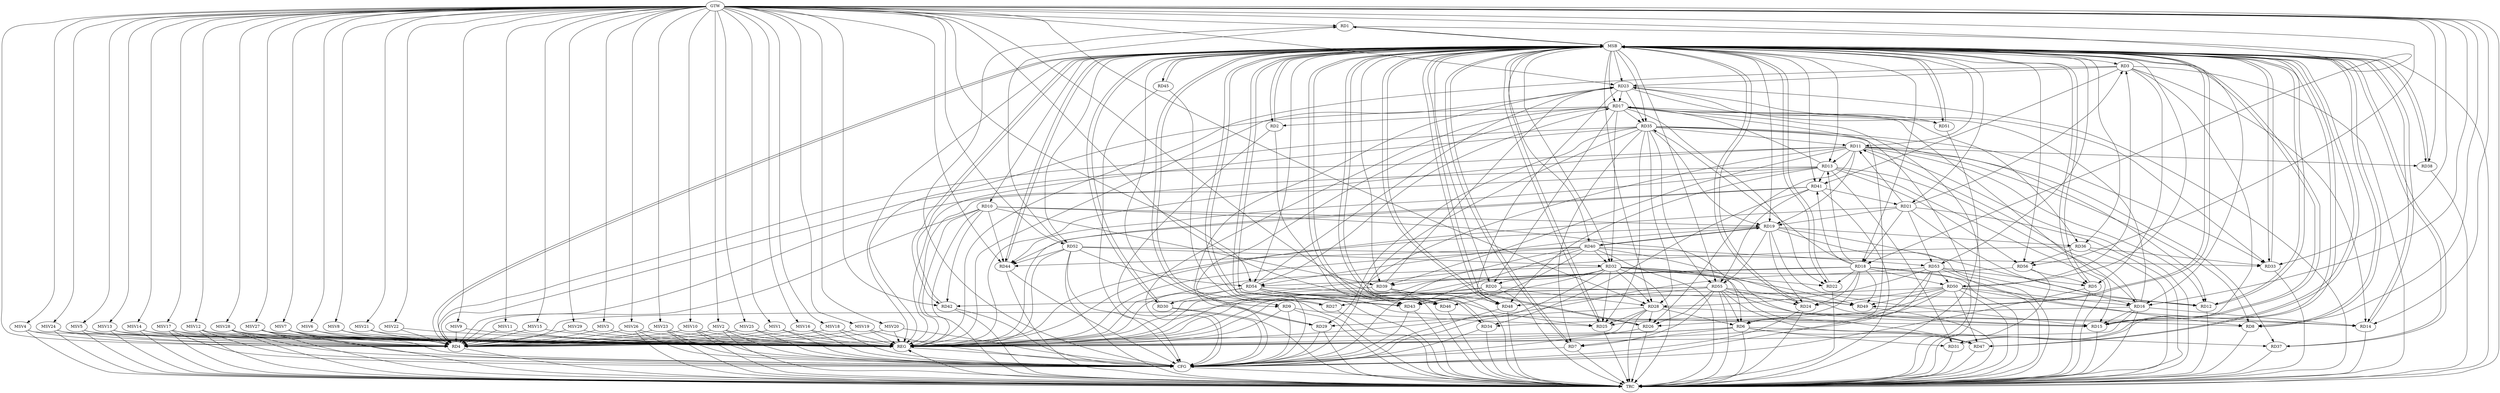 strict digraph G {
  RD1 [ label="RD1" ];
  RD2 [ label="RD2" ];
  RD3 [ label="RD3" ];
  RD4 [ label="RD4" ];
  RD5 [ label="RD5" ];
  RD6 [ label="RD6" ];
  RD7 [ label="RD7" ];
  RD8 [ label="RD8" ];
  RD9 [ label="RD9" ];
  RD10 [ label="RD10" ];
  RD11 [ label="RD11" ];
  RD12 [ label="RD12" ];
  RD13 [ label="RD13" ];
  RD14 [ label="RD14" ];
  RD15 [ label="RD15" ];
  RD16 [ label="RD16" ];
  RD17 [ label="RD17" ];
  RD18 [ label="RD18" ];
  RD19 [ label="RD19" ];
  RD20 [ label="RD20" ];
  RD21 [ label="RD21" ];
  RD22 [ label="RD22" ];
  RD23 [ label="RD23" ];
  RD24 [ label="RD24" ];
  RD25 [ label="RD25" ];
  RD26 [ label="RD26" ];
  RD27 [ label="RD27" ];
  RD28 [ label="RD28" ];
  RD29 [ label="RD29" ];
  RD30 [ label="RD30" ];
  RD31 [ label="RD31" ];
  RD32 [ label="RD32" ];
  RD33 [ label="RD33" ];
  RD34 [ label="RD34" ];
  RD35 [ label="RD35" ];
  RD36 [ label="RD36" ];
  RD37 [ label="RD37" ];
  RD38 [ label="RD38" ];
  RD39 [ label="RD39" ];
  RD40 [ label="RD40" ];
  RD41 [ label="RD41" ];
  RD42 [ label="RD42" ];
  RD43 [ label="RD43" ];
  RD44 [ label="RD44" ];
  RD45 [ label="RD45" ];
  RD46 [ label="RD46" ];
  RD47 [ label="RD47" ];
  RD48 [ label="RD48" ];
  RD49 [ label="RD49" ];
  RD50 [ label="RD50" ];
  RD51 [ label="RD51" ];
  RD52 [ label="RD52" ];
  RD53 [ label="RD53" ];
  RD54 [ label="RD54" ];
  RD55 [ label="RD55" ];
  RD56 [ label="RD56" ];
  GTW [ label="GTW" ];
  REG [ label="REG" ];
  MSB [ label="MSB" ];
  CFG [ label="CFG" ];
  TRC [ label="TRC" ];
  MSV1 [ label="MSV1" ];
  MSV2 [ label="MSV2" ];
  MSV3 [ label="MSV3" ];
  MSV4 [ label="MSV4" ];
  MSV5 [ label="MSV5" ];
  MSV6 [ label="MSV6" ];
  MSV7 [ label="MSV7" ];
  MSV8 [ label="MSV8" ];
  MSV9 [ label="MSV9" ];
  MSV10 [ label="MSV10" ];
  MSV11 [ label="MSV11" ];
  MSV12 [ label="MSV12" ];
  MSV13 [ label="MSV13" ];
  MSV14 [ label="MSV14" ];
  MSV15 [ label="MSV15" ];
  MSV16 [ label="MSV16" ];
  MSV17 [ label="MSV17" ];
  MSV18 [ label="MSV18" ];
  MSV19 [ label="MSV19" ];
  MSV20 [ label="MSV20" ];
  MSV21 [ label="MSV21" ];
  MSV22 [ label="MSV22" ];
  MSV23 [ label="MSV23" ];
  MSV24 [ label="MSV24" ];
  MSV25 [ label="MSV25" ];
  MSV26 [ label="MSV26" ];
  MSV27 [ label="MSV27" ];
  MSV28 [ label="MSV28" ];
  MSV29 [ label="MSV29" ];
  RD52 -> RD1;
  RD17 -> RD2;
  RD3 -> RD5;
  RD3 -> RD14;
  RD3 -> RD15;
  RD21 -> RD3;
  RD3 -> RD23;
  RD3 -> RD41;
  RD50 -> RD3;
  RD6 -> RD4;
  RD10 -> RD4;
  RD11 -> RD4;
  RD13 -> RD4;
  RD35 -> RD4;
  RD55 -> RD4;
  RD53 -> RD5;
  RD56 -> RD5;
  RD6 -> RD7;
  RD10 -> RD6;
  RD17 -> RD6;
  RD28 -> RD6;
  RD6 -> RD31;
  RD6 -> RD37;
  RD6 -> RD47;
  RD53 -> RD6;
  RD55 -> RD6;
  RD35 -> RD7;
  RD55 -> RD7;
  RD11 -> RD8;
  RD18 -> RD8;
  RD28 -> RD8;
  RD17 -> RD9;
  RD9 -> RD25;
  RD10 -> RD19;
  RD10 -> RD39;
  RD10 -> RD42;
  RD10 -> RD44;
  RD11 -> RD12;
  RD11 -> RD13;
  RD16 -> RD11;
  RD11 -> RD19;
  RD21 -> RD11;
  RD11 -> RD26;
  RD35 -> RD11;
  RD11 -> RD37;
  RD11 -> RD38;
  RD11 -> RD39;
  RD19 -> RD12;
  RD20 -> RD12;
  RD35 -> RD12;
  RD53 -> RD12;
  RD13 -> RD16;
  RD13 -> RD17;
  RD18 -> RD13;
  RD13 -> RD31;
  RD13 -> RD41;
  RD13 -> RD44;
  RD13 -> RD48;
  RD13 -> RD56;
  RD16 -> RD14;
  RD50 -> RD14;
  RD55 -> RD14;
  RD16 -> RD15;
  RD17 -> RD15;
  RD19 -> RD15;
  RD32 -> RD15;
  RD40 -> RD15;
  RD54 -> RD15;
  RD21 -> RD16;
  RD16 -> RD23;
  RD16 -> RD34;
  RD50 -> RD16;
  RD17 -> RD20;
  RD17 -> RD22;
  RD23 -> RD17;
  RD17 -> RD32;
  RD17 -> RD35;
  RD17 -> RD36;
  RD17 -> RD51;
  RD54 -> RD17;
  RD21 -> RD18;
  RD18 -> RD22;
  RD18 -> RD24;
  RD18 -> RD25;
  RD18 -> RD35;
  RD18 -> RD41;
  RD18 -> RD49;
  RD18 -> RD50;
  RD18 -> RD54;
  RD21 -> RD19;
  RD19 -> RD24;
  RD35 -> RD19;
  RD19 -> RD36;
  RD19 -> RD40;
  RD40 -> RD19;
  RD19 -> RD54;
  RD19 -> RD55;
  RD20 -> RD27;
  RD20 -> RD28;
  RD32 -> RD20;
  RD20 -> RD43;
  RD41 -> RD21;
  RD21 -> RD53;
  RD32 -> RD22;
  RD23 -> RD33;
  RD23 -> RD35;
  RD39 -> RD23;
  RD23 -> RD48;
  RD23 -> RD51;
  RD54 -> RD23;
  RD50 -> RD24;
  RD55 -> RD24;
  RD28 -> RD25;
  RD32 -> RD25;
  RD35 -> RD25;
  RD28 -> RD26;
  RD50 -> RD26;
  RD55 -> RD26;
  RD28 -> RD29;
  RD32 -> RD28;
  RD35 -> RD28;
  RD53 -> RD28;
  RD35 -> RD29;
  RD54 -> RD30;
  RD32 -> RD39;
  RD40 -> RD32;
  RD32 -> RD43;
  RD32 -> RD47;
  RD32 -> RD49;
  RD52 -> RD32;
  RD35 -> RD33;
  RD36 -> RD33;
  RD52 -> RD33;
  RD41 -> RD34;
  RD35 -> RD43;
  RD35 -> RD55;
  RD36 -> RD56;
  RD39 -> RD46;
  RD39 -> RD48;
  RD40 -> RD43;
  RD40 -> RD44;
  RD40 -> RD46;
  RD40 -> RD53;
  RD41 -> RD44;
  RD41 -> RD55;
  RD50 -> RD42;
  RD54 -> RD43;
  RD52 -> RD44;
  RD50 -> RD47;
  RD55 -> RD47;
  RD55 -> RD48;
  RD50 -> RD49;
  RD54 -> RD49;
  RD55 -> RD49;
  RD53 -> RD50;
  RD52 -> RD54;
  GTW -> RD44;
  GTW -> RD38;
  GTW -> RD42;
  GTW -> RD23;
  GTW -> RD18;
  GTW -> RD16;
  GTW -> RD28;
  GTW -> RD56;
  GTW -> RD52;
  GTW -> RD4;
  GTW -> RD8;
  GTW -> RD1;
  GTW -> RD33;
  GTW -> RD46;
  GTW -> RD14;
  GTW -> RD25;
  GTW -> RD54;
  RD3 -> REG;
  RD6 -> REG;
  RD9 -> REG;
  RD10 -> REG;
  RD11 -> REG;
  RD13 -> REG;
  RD16 -> REG;
  RD17 -> REG;
  RD18 -> REG;
  RD19 -> REG;
  RD20 -> REG;
  RD21 -> REG;
  RD23 -> REG;
  RD28 -> REG;
  RD32 -> REG;
  RD35 -> REG;
  RD36 -> REG;
  RD39 -> REG;
  RD40 -> REG;
  RD41 -> REG;
  RD50 -> REG;
  RD52 -> REG;
  RD53 -> REG;
  RD54 -> REG;
  RD55 -> REG;
  RD56 -> REG;
  RD1 -> MSB;
  MSB -> RD12;
  MSB -> RD14;
  MSB -> RD29;
  MSB -> RD42;
  MSB -> RD44;
  MSB -> REG;
  RD2 -> MSB;
  MSB -> RD4;
  MSB -> RD7;
  MSB -> RD13;
  MSB -> RD28;
  MSB -> RD33;
  MSB -> RD41;
  MSB -> RD47;
  RD4 -> MSB;
  MSB -> RD9;
  MSB -> RD16;
  MSB -> RD18;
  MSB -> RD51;
  MSB -> RD52;
  RD5 -> MSB;
  MSB -> RD1;
  MSB -> RD11;
  MSB -> RD30;
  RD7 -> MSB;
  MSB -> RD8;
  MSB -> RD24;
  RD8 -> MSB;
  MSB -> RD20;
  MSB -> RD36;
  MSB -> RD46;
  RD12 -> MSB;
  MSB -> RD15;
  MSB -> RD21;
  MSB -> RD23;
  MSB -> RD25;
  MSB -> RD34;
  RD14 -> MSB;
  MSB -> RD2;
  MSB -> RD10;
  RD15 -> MSB;
  MSB -> RD17;
  MSB -> RD26;
  MSB -> RD55;
  RD22 -> MSB;
  MSB -> RD3;
  MSB -> RD27;
  RD24 -> MSB;
  MSB -> RD31;
  RD25 -> MSB;
  MSB -> RD32;
  MSB -> RD39;
  MSB -> RD49;
  RD26 -> MSB;
  MSB -> RD45;
  MSB -> RD50;
  RD27 -> MSB;
  RD29 -> MSB;
  MSB -> RD5;
  MSB -> RD22;
  RD30 -> MSB;
  MSB -> RD35;
  MSB -> RD43;
  RD31 -> MSB;
  MSB -> RD53;
  MSB -> RD54;
  RD33 -> MSB;
  MSB -> RD37;
  RD34 -> MSB;
  MSB -> RD38;
  RD37 -> MSB;
  RD38 -> MSB;
  MSB -> RD48;
  MSB -> RD56;
  RD42 -> MSB;
  RD43 -> MSB;
  RD44 -> MSB;
  RD45 -> MSB;
  MSB -> RD19;
  RD46 -> MSB;
  RD47 -> MSB;
  RD48 -> MSB;
  MSB -> RD40;
  RD49 -> MSB;
  RD51 -> MSB;
  RD1 -> CFG;
  RD11 -> CFG;
  RD42 -> CFG;
  RD24 -> CFG;
  RD2 -> CFG;
  RD17 -> CFG;
  RD40 -> CFG;
  RD48 -> CFG;
  RD43 -> CFG;
  RD23 -> CFG;
  RD45 -> CFG;
  RD52 -> CFG;
  RD54 -> CFG;
  RD9 -> CFG;
  RD32 -> CFG;
  RD34 -> CFG;
  RD5 -> CFG;
  RD53 -> CFG;
  RD29 -> CFG;
  RD30 -> CFG;
  RD26 -> CFG;
  RD44 -> CFG;
  RD7 -> CFG;
  REG -> CFG;
  RD1 -> TRC;
  RD2 -> TRC;
  RD3 -> TRC;
  RD4 -> TRC;
  RD5 -> TRC;
  RD6 -> TRC;
  RD7 -> TRC;
  RD8 -> TRC;
  RD9 -> TRC;
  RD10 -> TRC;
  RD11 -> TRC;
  RD12 -> TRC;
  RD13 -> TRC;
  RD14 -> TRC;
  RD15 -> TRC;
  RD16 -> TRC;
  RD17 -> TRC;
  RD18 -> TRC;
  RD19 -> TRC;
  RD20 -> TRC;
  RD21 -> TRC;
  RD22 -> TRC;
  RD23 -> TRC;
  RD24 -> TRC;
  RD25 -> TRC;
  RD26 -> TRC;
  RD27 -> TRC;
  RD28 -> TRC;
  RD29 -> TRC;
  RD30 -> TRC;
  RD31 -> TRC;
  RD32 -> TRC;
  RD33 -> TRC;
  RD34 -> TRC;
  RD35 -> TRC;
  RD36 -> TRC;
  RD37 -> TRC;
  RD38 -> TRC;
  RD39 -> TRC;
  RD40 -> TRC;
  RD41 -> TRC;
  RD42 -> TRC;
  RD43 -> TRC;
  RD44 -> TRC;
  RD45 -> TRC;
  RD46 -> TRC;
  RD47 -> TRC;
  RD48 -> TRC;
  RD49 -> TRC;
  RD50 -> TRC;
  RD51 -> TRC;
  RD52 -> TRC;
  RD53 -> TRC;
  RD54 -> TRC;
  RD55 -> TRC;
  RD56 -> TRC;
  GTW -> TRC;
  CFG -> TRC;
  TRC -> REG;
  MSV1 -> RD4;
  MSV2 -> RD4;
  MSV3 -> RD4;
  MSV4 -> RD4;
  MSV5 -> RD4;
  GTW -> MSV1;
  MSV1 -> REG;
  MSV1 -> CFG;
  GTW -> MSV2;
  MSV2 -> REG;
  MSV2 -> TRC;
  MSV2 -> CFG;
  GTW -> MSV3;
  MSV3 -> REG;
  GTW -> MSV4;
  MSV4 -> REG;
  MSV4 -> TRC;
  GTW -> MSV5;
  MSV5 -> REG;
  MSV5 -> TRC;
  MSV6 -> RD4;
  MSV7 -> RD4;
  MSV8 -> RD4;
  GTW -> MSV6;
  MSV6 -> REG;
  GTW -> MSV7;
  MSV7 -> REG;
  MSV7 -> TRC;
  MSV7 -> CFG;
  GTW -> MSV8;
  MSV8 -> REG;
  MSV9 -> RD4;
  GTW -> MSV9;
  MSV9 -> REG;
  MSV10 -> RD4;
  MSV11 -> RD4;
  MSV12 -> RD4;
  GTW -> MSV10;
  MSV10 -> REG;
  MSV10 -> TRC;
  MSV10 -> CFG;
  GTW -> MSV11;
  MSV11 -> REG;
  GTW -> MSV12;
  MSV12 -> REG;
  MSV12 -> TRC;
  MSV12 -> CFG;
  MSV13 -> RD4;
  MSV14 -> RD4;
  MSV15 -> RD4;
  GTW -> MSV13;
  MSV13 -> REG;
  MSV13 -> TRC;
  GTW -> MSV14;
  MSV14 -> REG;
  MSV14 -> TRC;
  GTW -> MSV15;
  MSV15 -> REG;
  MSV16 -> RD4;
  MSV17 -> RD4;
  GTW -> MSV16;
  MSV16 -> REG;
  MSV16 -> CFG;
  GTW -> MSV17;
  MSV17 -> REG;
  MSV17 -> TRC;
  MSV17 -> CFG;
  MSV18 -> RD4;
  GTW -> MSV18;
  MSV18 -> REG;
  MSV18 -> CFG;
  MSV19 -> RD4;
  MSV20 -> RD4;
  MSV21 -> RD4;
  GTW -> MSV19;
  MSV19 -> REG;
  MSV19 -> CFG;
  GTW -> MSV20;
  MSV20 -> REG;
  MSV20 -> CFG;
  GTW -> MSV21;
  MSV21 -> REG;
  MSV22 -> RD4;
  GTW -> MSV22;
  MSV22 -> REG;
  MSV23 -> RD4;
  GTW -> MSV23;
  MSV23 -> REG;
  MSV23 -> TRC;
  MSV23 -> CFG;
  MSV24 -> RD4;
  MSV25 -> RD4;
  GTW -> MSV24;
  MSV24 -> REG;
  MSV24 -> TRC;
  GTW -> MSV25;
  MSV25 -> REG;
  MSV25 -> CFG;
  MSV26 -> RD4;
  MSV27 -> RD4;
  GTW -> MSV26;
  MSV26 -> REG;
  MSV26 -> TRC;
  MSV26 -> CFG;
  GTW -> MSV27;
  MSV27 -> REG;
  MSV27 -> TRC;
  MSV27 -> CFG;
  MSV28 -> RD4;
  MSV29 -> RD4;
  GTW -> MSV28;
  MSV28 -> REG;
  MSV28 -> TRC;
  MSV28 -> CFG;
  GTW -> MSV29;
  MSV29 -> REG;
}
